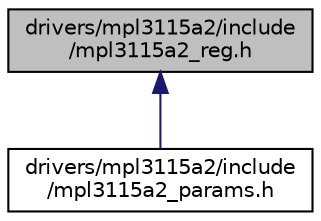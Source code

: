 digraph "drivers/mpl3115a2/include/mpl3115a2_reg.h"
{
 // LATEX_PDF_SIZE
  edge [fontname="Helvetica",fontsize="10",labelfontname="Helvetica",labelfontsize="10"];
  node [fontname="Helvetica",fontsize="10",shape=record];
  Node1 [label="drivers/mpl3115a2/include\l/mpl3115a2_reg.h",height=0.2,width=0.4,color="black", fillcolor="grey75", style="filled", fontcolor="black",tooltip="Register definition for the MPL3115A2 sensor driver."];
  Node1 -> Node2 [dir="back",color="midnightblue",fontsize="10",style="solid",fontname="Helvetica"];
  Node2 [label="drivers/mpl3115a2/include\l/mpl3115a2_params.h",height=0.2,width=0.4,color="black", fillcolor="white", style="filled",URL="$mpl3115a2__params_8h.html",tooltip="Default configuration for MPL3115A2 devices."];
}

